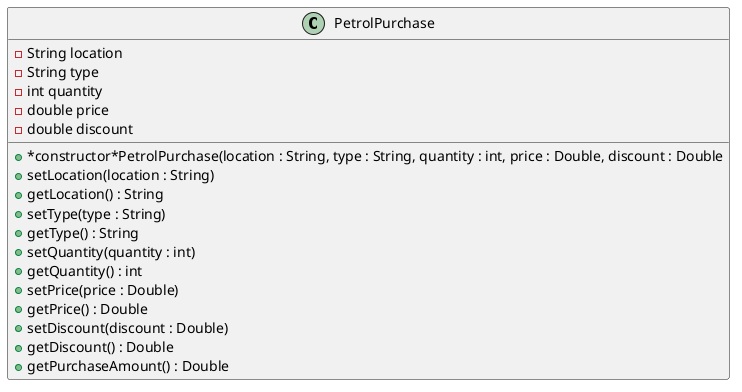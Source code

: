 @startuml
class PetrolPurchase{
    - String location
    - String type
    - int quantity
    - double price
    - double discount
    + *constructor*PetrolPurchase(location : String, type : String, quantity : int, price : Double, discount : Double
    + setLocation(location : String)
    + getLocation() : String
    + setType(type : String)
    + getType() : String
    + setQuantity(quantity : int)
    + getQuantity() : int
    + setPrice(price : Double)
    + getPrice() : Double
    + setDiscount(discount : Double)
    + getDiscount() : Double
    + getPurchaseAmount() : Double
}
@enduml